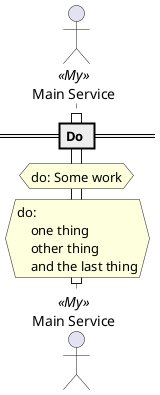 @startuml do

== Do ==

actor "Main Service" as MainService <<My>>

activate MainService
hnote over MainService
do: Some work
end hnote
hnote over MainService
do:
    one thing
    other thing
    and the last thing
end hnote

deactivate MainService

@enduml
